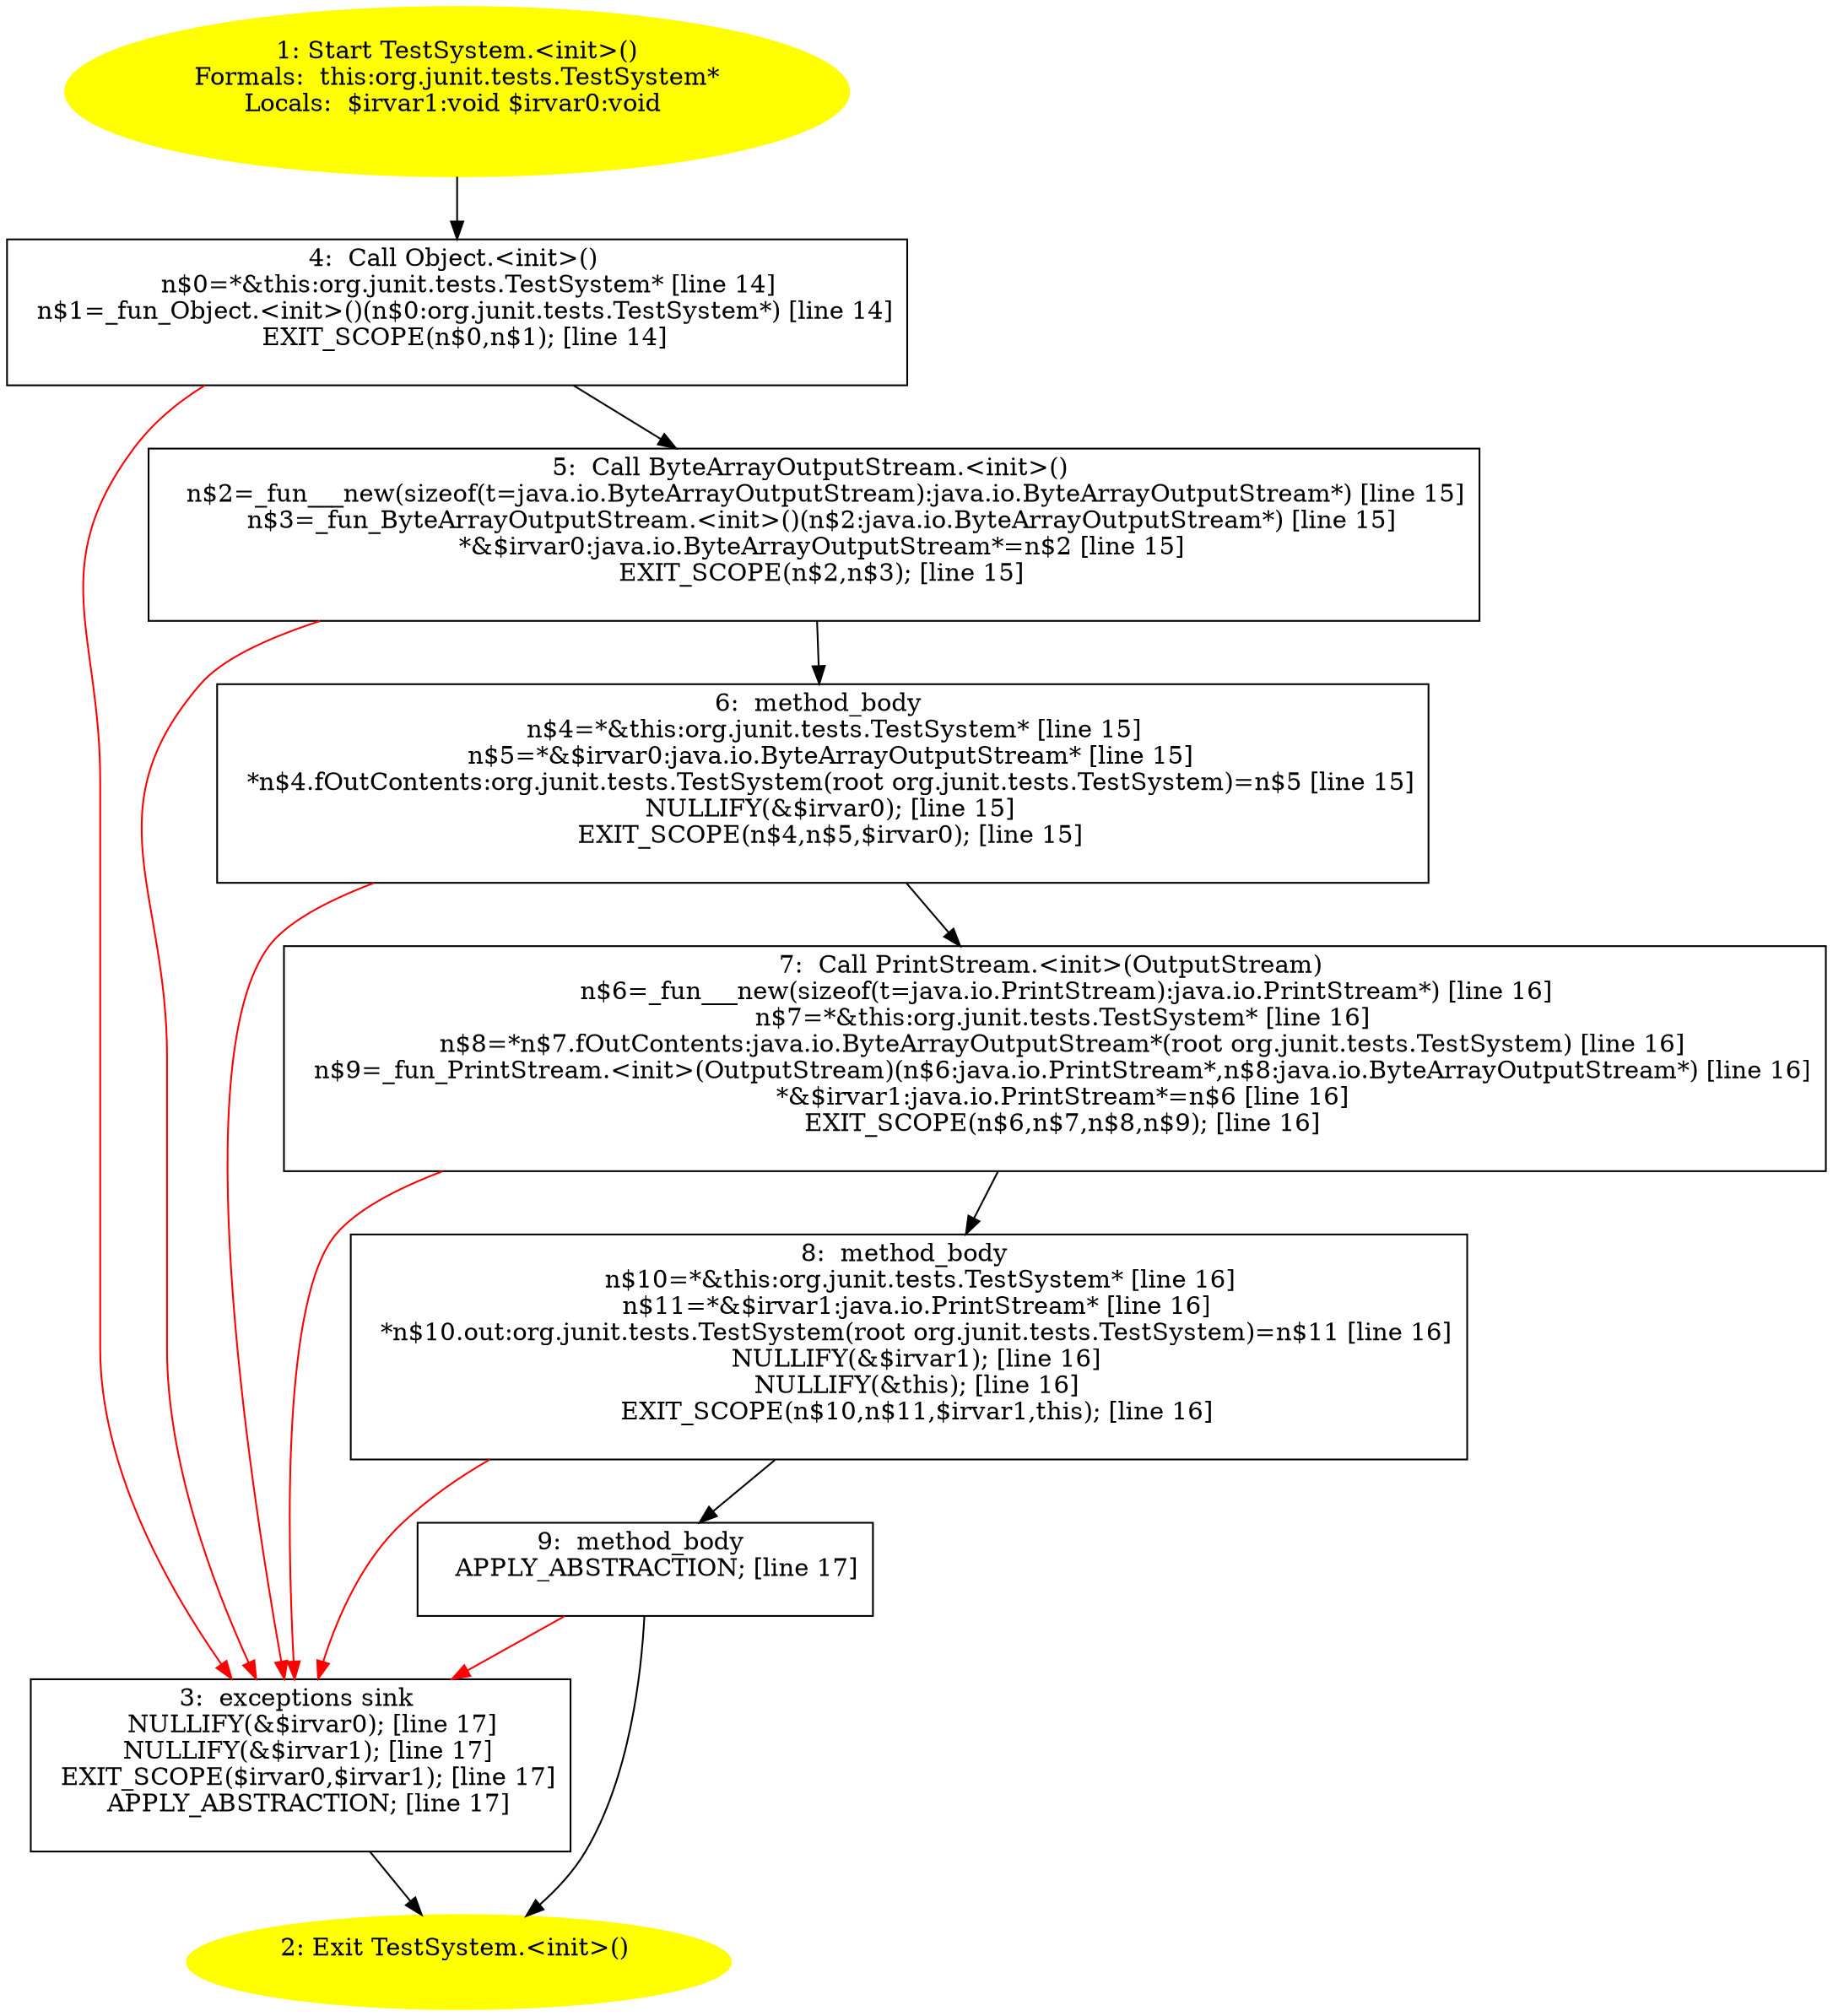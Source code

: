 /* @generated */
digraph cfg {
"org.junit.tests.TestSystem.<init>().285c433c366d0eee1c6d36617423a518_1" [label="1: Start TestSystem.<init>()\nFormals:  this:org.junit.tests.TestSystem*\nLocals:  $irvar1:void $irvar0:void \n  " color=yellow style=filled]
	

	 "org.junit.tests.TestSystem.<init>().285c433c366d0eee1c6d36617423a518_1" -> "org.junit.tests.TestSystem.<init>().285c433c366d0eee1c6d36617423a518_4" ;
"org.junit.tests.TestSystem.<init>().285c433c366d0eee1c6d36617423a518_2" [label="2: Exit TestSystem.<init>() \n  " color=yellow style=filled]
	

"org.junit.tests.TestSystem.<init>().285c433c366d0eee1c6d36617423a518_3" [label="3:  exceptions sink \n   NULLIFY(&$irvar0); [line 17]\n  NULLIFY(&$irvar1); [line 17]\n  EXIT_SCOPE($irvar0,$irvar1); [line 17]\n  APPLY_ABSTRACTION; [line 17]\n " shape="box"]
	

	 "org.junit.tests.TestSystem.<init>().285c433c366d0eee1c6d36617423a518_3" -> "org.junit.tests.TestSystem.<init>().285c433c366d0eee1c6d36617423a518_2" ;
"org.junit.tests.TestSystem.<init>().285c433c366d0eee1c6d36617423a518_4" [label="4:  Call Object.<init>() \n   n$0=*&this:org.junit.tests.TestSystem* [line 14]\n  n$1=_fun_Object.<init>()(n$0:org.junit.tests.TestSystem*) [line 14]\n  EXIT_SCOPE(n$0,n$1); [line 14]\n " shape="box"]
	

	 "org.junit.tests.TestSystem.<init>().285c433c366d0eee1c6d36617423a518_4" -> "org.junit.tests.TestSystem.<init>().285c433c366d0eee1c6d36617423a518_5" ;
	 "org.junit.tests.TestSystem.<init>().285c433c366d0eee1c6d36617423a518_4" -> "org.junit.tests.TestSystem.<init>().285c433c366d0eee1c6d36617423a518_3" [color="red" ];
"org.junit.tests.TestSystem.<init>().285c433c366d0eee1c6d36617423a518_5" [label="5:  Call ByteArrayOutputStream.<init>() \n   n$2=_fun___new(sizeof(t=java.io.ByteArrayOutputStream):java.io.ByteArrayOutputStream*) [line 15]\n  n$3=_fun_ByteArrayOutputStream.<init>()(n$2:java.io.ByteArrayOutputStream*) [line 15]\n  *&$irvar0:java.io.ByteArrayOutputStream*=n$2 [line 15]\n  EXIT_SCOPE(n$2,n$3); [line 15]\n " shape="box"]
	

	 "org.junit.tests.TestSystem.<init>().285c433c366d0eee1c6d36617423a518_5" -> "org.junit.tests.TestSystem.<init>().285c433c366d0eee1c6d36617423a518_6" ;
	 "org.junit.tests.TestSystem.<init>().285c433c366d0eee1c6d36617423a518_5" -> "org.junit.tests.TestSystem.<init>().285c433c366d0eee1c6d36617423a518_3" [color="red" ];
"org.junit.tests.TestSystem.<init>().285c433c366d0eee1c6d36617423a518_6" [label="6:  method_body \n   n$4=*&this:org.junit.tests.TestSystem* [line 15]\n  n$5=*&$irvar0:java.io.ByteArrayOutputStream* [line 15]\n  *n$4.fOutContents:org.junit.tests.TestSystem(root org.junit.tests.TestSystem)=n$5 [line 15]\n  NULLIFY(&$irvar0); [line 15]\n  EXIT_SCOPE(n$4,n$5,$irvar0); [line 15]\n " shape="box"]
	

	 "org.junit.tests.TestSystem.<init>().285c433c366d0eee1c6d36617423a518_6" -> "org.junit.tests.TestSystem.<init>().285c433c366d0eee1c6d36617423a518_7" ;
	 "org.junit.tests.TestSystem.<init>().285c433c366d0eee1c6d36617423a518_6" -> "org.junit.tests.TestSystem.<init>().285c433c366d0eee1c6d36617423a518_3" [color="red" ];
"org.junit.tests.TestSystem.<init>().285c433c366d0eee1c6d36617423a518_7" [label="7:  Call PrintStream.<init>(OutputStream) \n   n$6=_fun___new(sizeof(t=java.io.PrintStream):java.io.PrintStream*) [line 16]\n  n$7=*&this:org.junit.tests.TestSystem* [line 16]\n  n$8=*n$7.fOutContents:java.io.ByteArrayOutputStream*(root org.junit.tests.TestSystem) [line 16]\n  n$9=_fun_PrintStream.<init>(OutputStream)(n$6:java.io.PrintStream*,n$8:java.io.ByteArrayOutputStream*) [line 16]\n  *&$irvar1:java.io.PrintStream*=n$6 [line 16]\n  EXIT_SCOPE(n$6,n$7,n$8,n$9); [line 16]\n " shape="box"]
	

	 "org.junit.tests.TestSystem.<init>().285c433c366d0eee1c6d36617423a518_7" -> "org.junit.tests.TestSystem.<init>().285c433c366d0eee1c6d36617423a518_8" ;
	 "org.junit.tests.TestSystem.<init>().285c433c366d0eee1c6d36617423a518_7" -> "org.junit.tests.TestSystem.<init>().285c433c366d0eee1c6d36617423a518_3" [color="red" ];
"org.junit.tests.TestSystem.<init>().285c433c366d0eee1c6d36617423a518_8" [label="8:  method_body \n   n$10=*&this:org.junit.tests.TestSystem* [line 16]\n  n$11=*&$irvar1:java.io.PrintStream* [line 16]\n  *n$10.out:org.junit.tests.TestSystem(root org.junit.tests.TestSystem)=n$11 [line 16]\n  NULLIFY(&$irvar1); [line 16]\n  NULLIFY(&this); [line 16]\n  EXIT_SCOPE(n$10,n$11,$irvar1,this); [line 16]\n " shape="box"]
	

	 "org.junit.tests.TestSystem.<init>().285c433c366d0eee1c6d36617423a518_8" -> "org.junit.tests.TestSystem.<init>().285c433c366d0eee1c6d36617423a518_9" ;
	 "org.junit.tests.TestSystem.<init>().285c433c366d0eee1c6d36617423a518_8" -> "org.junit.tests.TestSystem.<init>().285c433c366d0eee1c6d36617423a518_3" [color="red" ];
"org.junit.tests.TestSystem.<init>().285c433c366d0eee1c6d36617423a518_9" [label="9:  method_body \n   APPLY_ABSTRACTION; [line 17]\n " shape="box"]
	

	 "org.junit.tests.TestSystem.<init>().285c433c366d0eee1c6d36617423a518_9" -> "org.junit.tests.TestSystem.<init>().285c433c366d0eee1c6d36617423a518_2" ;
	 "org.junit.tests.TestSystem.<init>().285c433c366d0eee1c6d36617423a518_9" -> "org.junit.tests.TestSystem.<init>().285c433c366d0eee1c6d36617423a518_3" [color="red" ];
}
